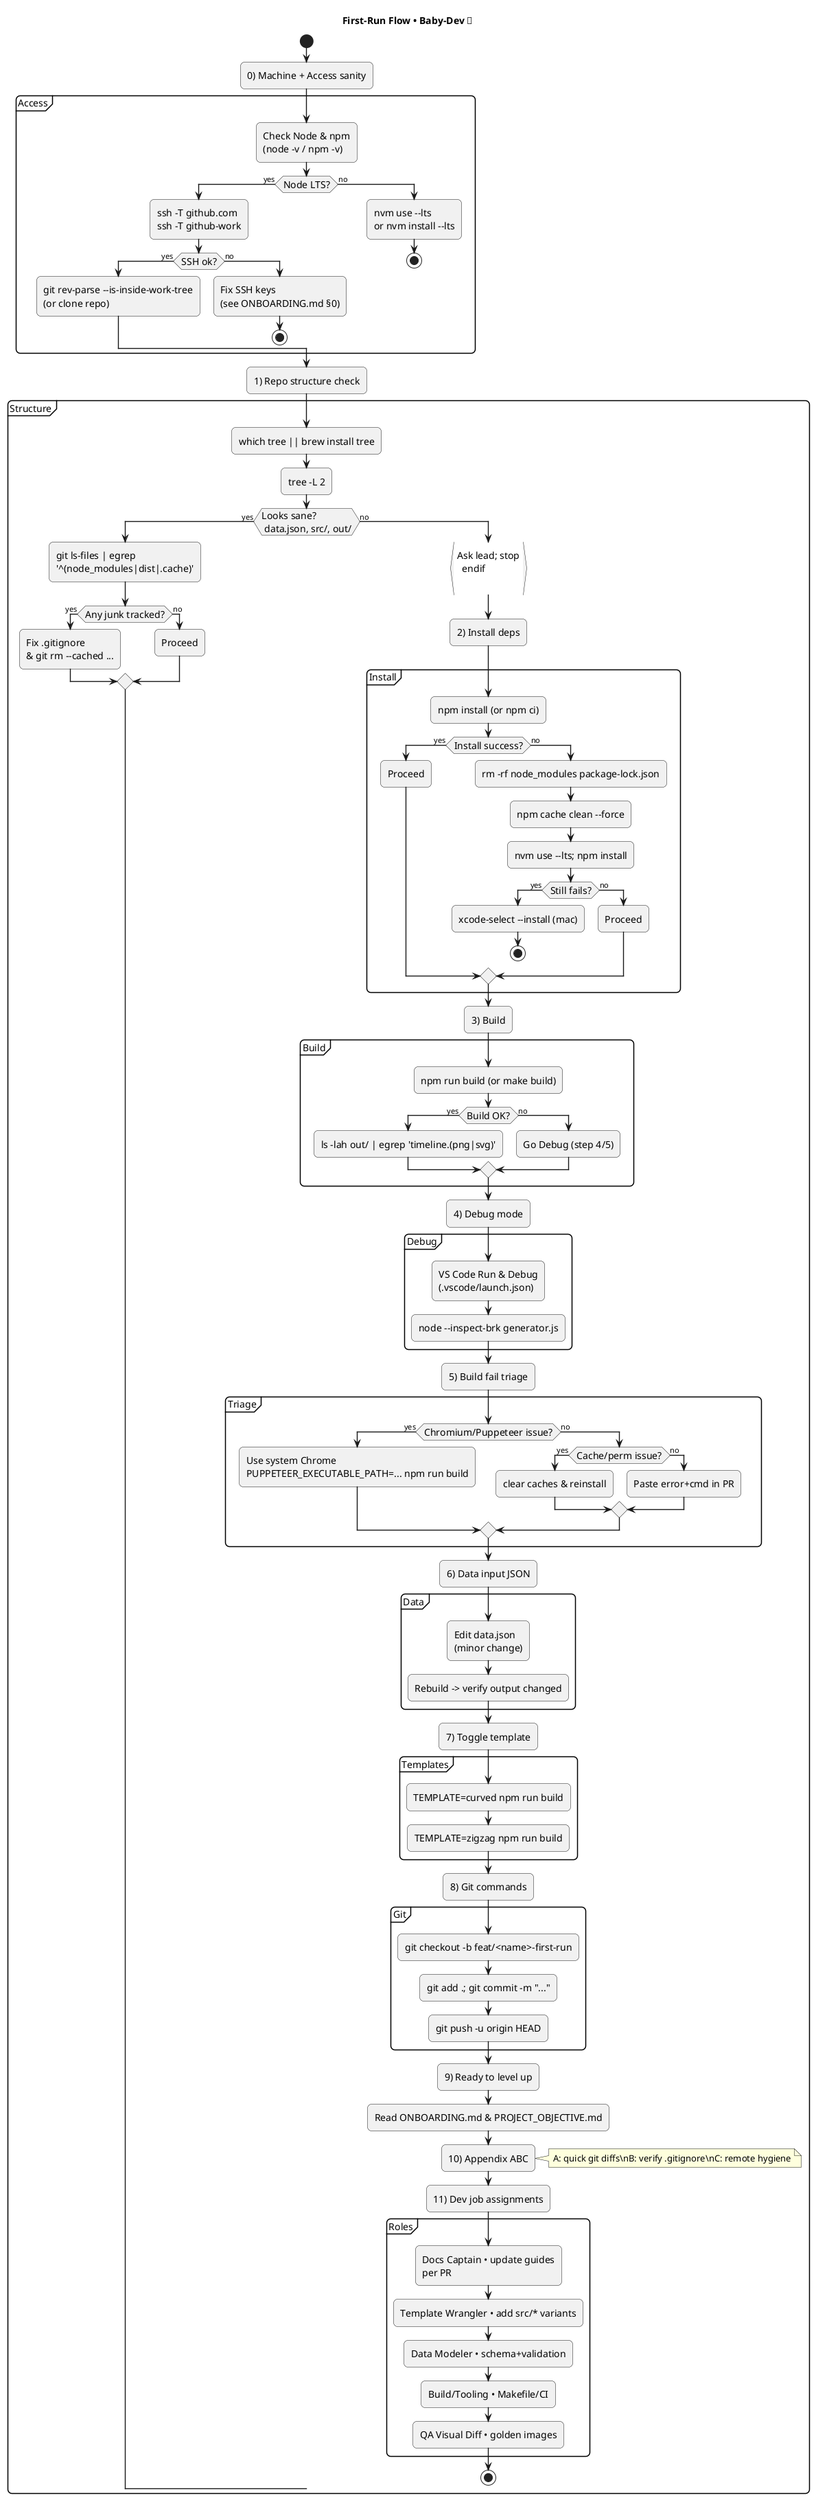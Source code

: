 @startuml
skinparam shadowing false
skinparam roundcorner 12
skinparam ActivityFontSize 14
skinparam ArrowThickness 1.4
title First-Run Flow • Baby-Dev 🚀

start

:0) Machine + Access sanity;
partition "Access" {
  :Check Node & npm\n(node -v / npm -v);
  if (Node LTS?) then (yes)
    :ssh -T github.com\nssh -T github-work;
    if (SSH ok?) then (yes)
      :git rev-parse --is-inside-work-tree\n(or clone repo);
    else (no)
      :Fix SSH keys\n(see ONBOARDING.md §0);
      stop
    endif
  else (no)
    :nvm use --lts\nor nvm install --lts;
    stop
  endif
}

:1) Repo structure check;
partition "Structure" {
  :which tree || brew install tree;
  :tree -L 2;
  if (Looks sane?\n data.json, src/, out/) then (yes)
    :git ls-files | egrep\n'^(node_modules|dist|.cache)';
    if (Any junk tracked?) then (yes)
      :Fix .gitignore\n& git rm --cached ...;
    else (no)
      :Proceed;
    endif
  else (no)
    :Ask lead; stop
  endif
}

:2) Install deps;
partition "Install" {
  :npm install (or npm ci);
  if (Install success?) then (yes)
    :Proceed;
  else (no)
    :rm -rf node_modules package-lock.json;
    :npm cache clean --force;
    :nvm use --lts; npm install;
    if (Still fails?) then (yes)
      :xcode-select --install (mac);
      stop
    else (no)
      :Proceed;
    endif
  endif
}

:3) Build;
partition "Build" {
  :npm run build (or make build);
  if (Build OK?) then (yes)
    :ls -lah out/ | egrep 'timeline.(png|svg)';
  else (no)
    :Go Debug (step 4/5);
  endif
}

:4) Debug mode;
partition "Debug" {
  :VS Code Run & Debug\n(.vscode/launch.json);
  :node --inspect-brk generator.js;
}

:5) Build fail triage;
partition "Triage" {
  if (Chromium/Puppeteer issue?) then (yes)
    :Use system Chrome\nPUPPETEER_EXECUTABLE_PATH=... npm run build;
  else (no)
    if (Cache/perm issue?) then (yes)
      :clear caches & reinstall;
    else (no)
      :Paste error+cmd in PR;
    endif
  endif
}

:6) Data input JSON;
partition "Data" {
  :Edit data.json\n(minor change);
  :Rebuild -> verify output changed;
}

:7) Toggle template;
partition "Templates" {
  :TEMPLATE=curved npm run build;
  :TEMPLATE=zigzag npm run build;
}

:8) Git commands;
partition "Git" {
  :git checkout -b feat/<name>-first-run;
  :git add .; git commit -m "...";
  :git push -u origin HEAD;
}

:9) Ready to level up;
:Read ONBOARDING.md & PROJECT_OBJECTIVE.md;

:10) Appendix ABC;
note right
A: quick git diffs\nB: verify .gitignore\nC: remote hygiene
end note

:11) Dev job assignments;
partition "Roles" {
  :Docs Captain • update guides\nper PR;
  :Template Wrangler • add src/* variants;
  :Data Modeler • schema+validation;
  :Build/Tooling • Makefile/CI;
  :QA Visual Diff • golden images;
}

stop
@enduml
